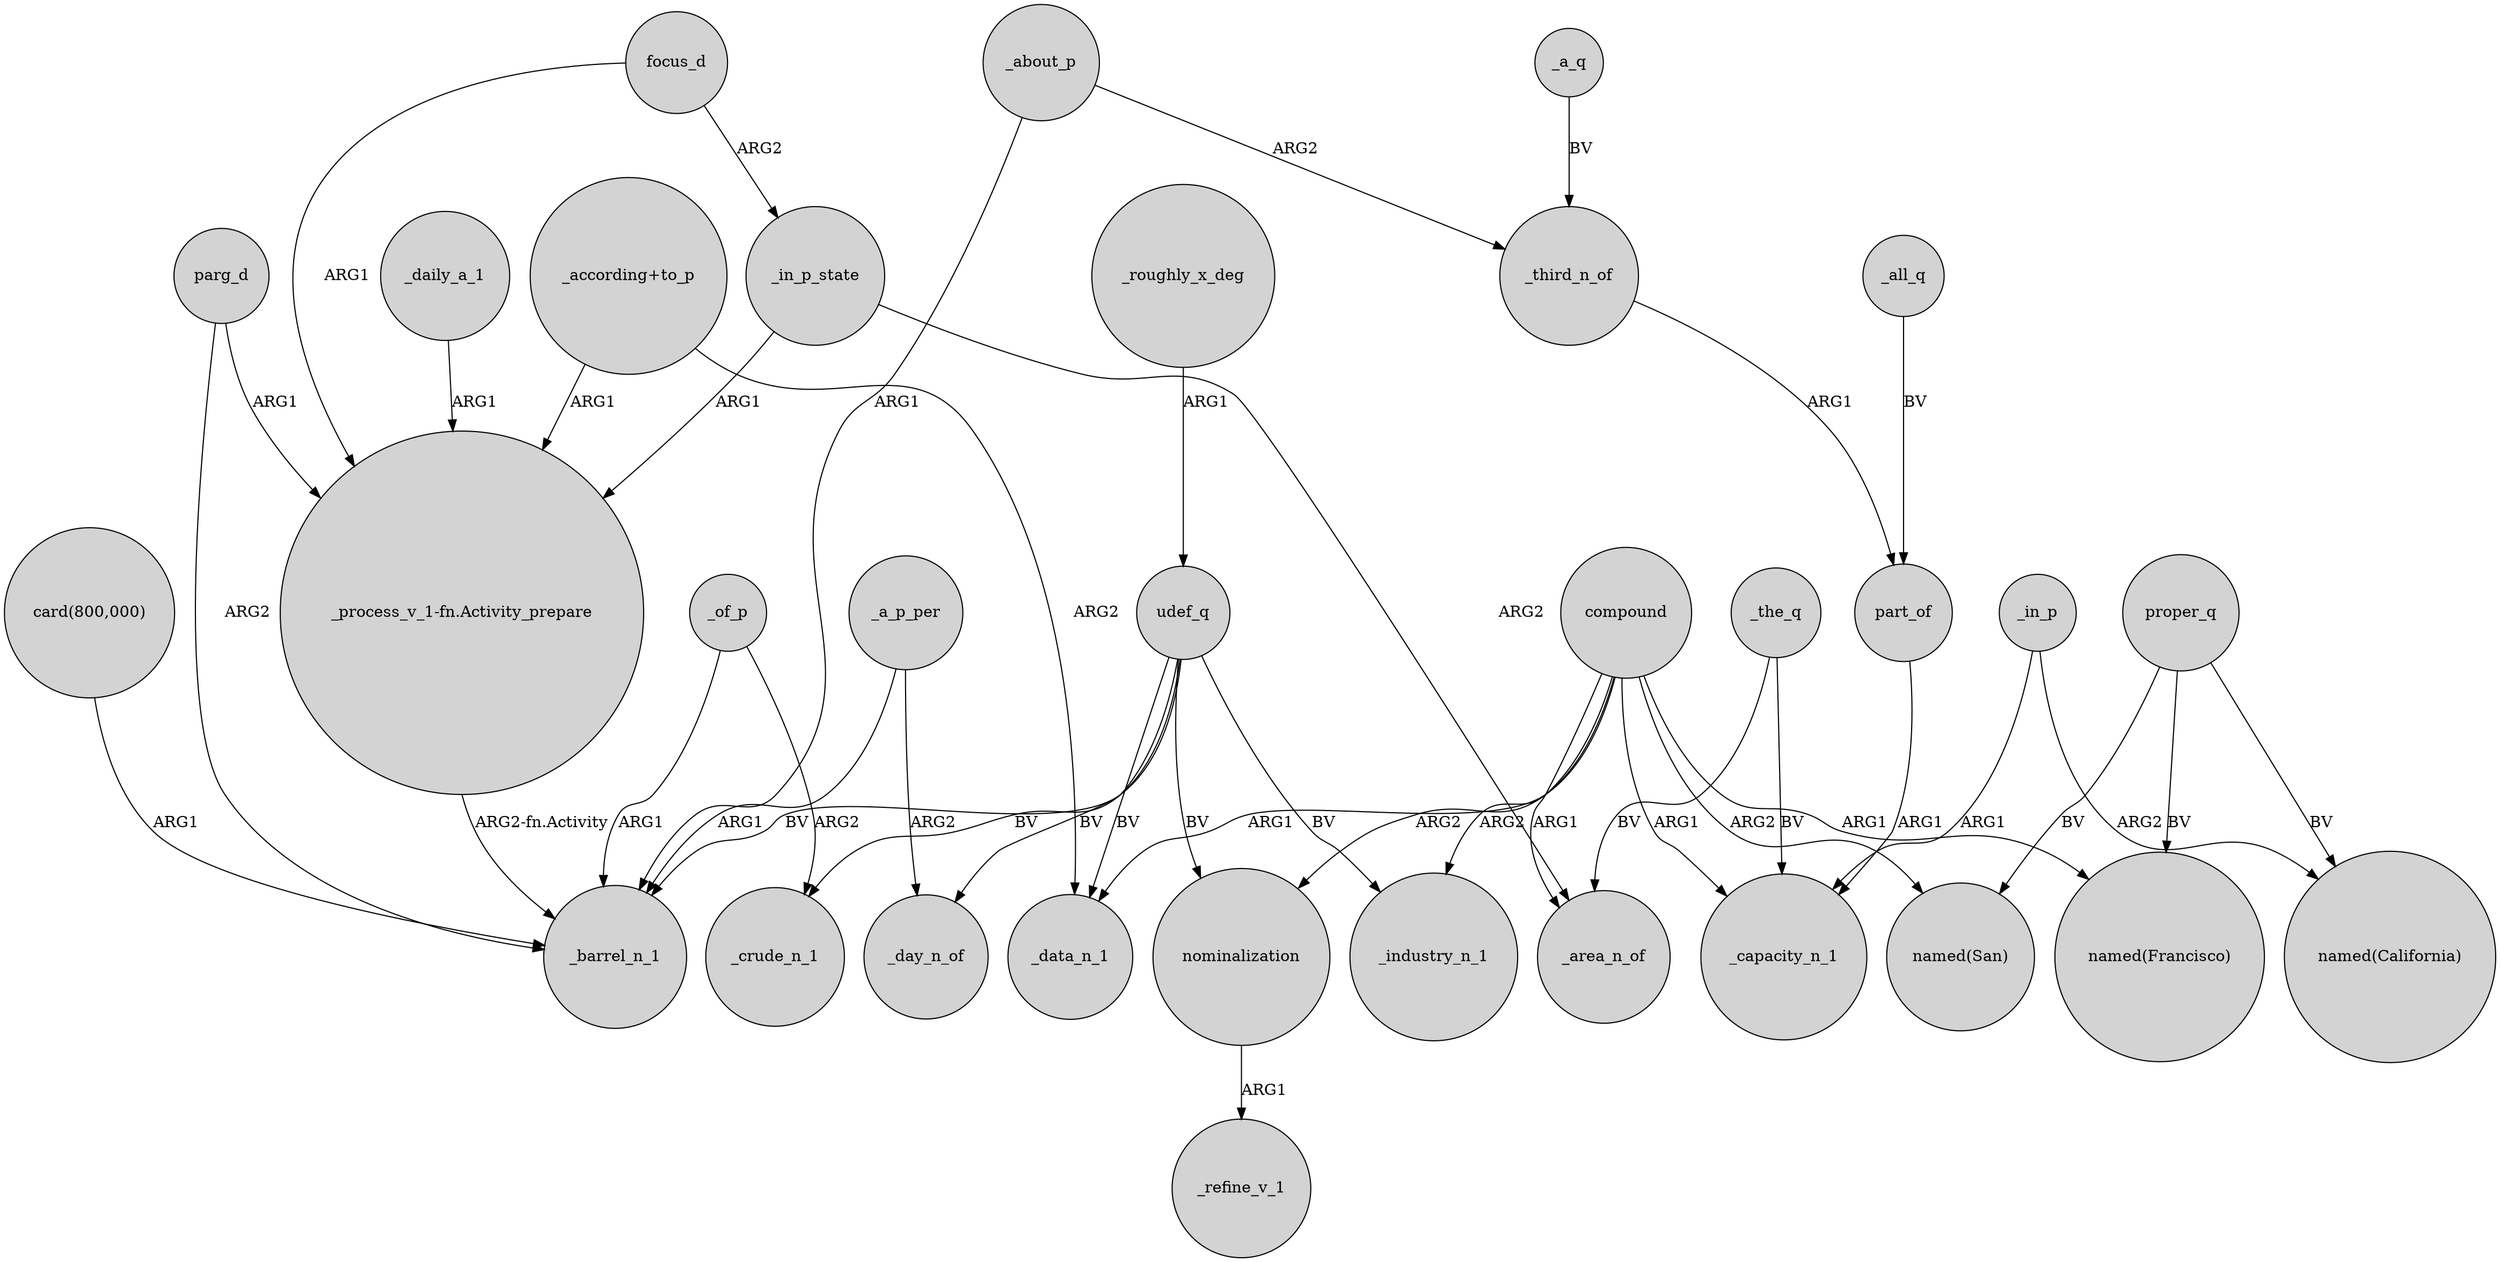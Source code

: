 digraph {
	node [shape=circle style=filled]
	_of_p -> _barrel_n_1 [label=ARG1]
	_roughly_x_deg -> udef_q [label=ARG1]
	_the_q -> _capacity_n_1 [label=BV]
	focus_d -> _in_p_state [label=ARG2]
	compound -> _data_n_1 [label=ARG1]
	part_of -> _capacity_n_1 [label=ARG1]
	_a_p_per -> _day_n_of [label=ARG2]
	compound -> _industry_n_1 [label=ARG2]
	_in_p -> _capacity_n_1 [label=ARG1]
	_the_q -> _area_n_of [label=BV]
	udef_q -> nominalization [label=BV]
	udef_q -> _crude_n_1 [label=BV]
	_of_p -> _crude_n_1 [label=ARG2]
	udef_q -> _barrel_n_1 [label=BV]
	_about_p -> _barrel_n_1 [label=ARG1]
	_all_q -> part_of [label=BV]
	_a_q -> _third_n_of [label=BV]
	compound -> nominalization [label=ARG2]
	"_process_v_1-fn.Activity_prepare" -> _barrel_n_1 [label="ARG2-fn.Activity"]
	udef_q -> _day_n_of [label=BV]
	compound -> _area_n_of [label=ARG1]
	_third_n_of -> part_of [label=ARG1]
	focus_d -> "_process_v_1-fn.Activity_prepare" [label=ARG1]
	_in_p_state -> _area_n_of [label=ARG2]
	compound -> _capacity_n_1 [label=ARG1]
	_a_p_per -> _barrel_n_1 [label=ARG1]
	_daily_a_1 -> "_process_v_1-fn.Activity_prepare" [label=ARG1]
	"card(800,000)" -> _barrel_n_1 [label=ARG1]
	"_according+to_p" -> _data_n_1 [label=ARG2]
	compound -> "named(Francisco)" [label=ARG1]
	parg_d -> _barrel_n_1 [label=ARG2]
	parg_d -> "_process_v_1-fn.Activity_prepare" [label=ARG1]
	compound -> "named(San)" [label=ARG2]
	udef_q -> _industry_n_1 [label=BV]
	nominalization -> _refine_v_1 [label=ARG1]
	_in_p_state -> "_process_v_1-fn.Activity_prepare" [label=ARG1]
	_about_p -> _third_n_of [label=ARG2]
	proper_q -> "named(San)" [label=BV]
	proper_q -> "named(California)" [label=BV]
	proper_q -> "named(Francisco)" [label=BV]
	_in_p -> "named(California)" [label=ARG2]
	"_according+to_p" -> "_process_v_1-fn.Activity_prepare" [label=ARG1]
	udef_q -> _data_n_1 [label=BV]
}
